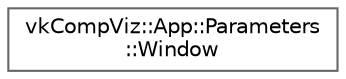 digraph "Graphical Class Hierarchy"
{
 // LATEX_PDF_SIZE
  bgcolor="transparent";
  edge [fontname=Helvetica,fontsize=10,labelfontname=Helvetica,labelfontsize=10];
  node [fontname=Helvetica,fontsize=10,shape=box,height=0.2,width=0.4];
  rankdir="LR";
  Node0 [id="Node000000",label="vkCompViz::App::Parameters\l::Window",height=0.2,width=0.4,color="grey40", fillcolor="white", style="filled",URL="$classvkCompViz_1_1App_1_1Parameters_1_1Window.html",tooltip="Window configuration."];
}
